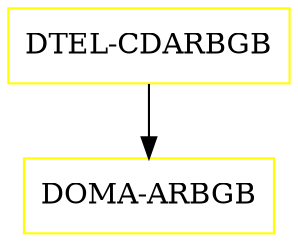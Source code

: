 digraph G {
  "DTEL-CDARBGB" [shape=box,color=yellow];
  "DOMA-ARBGB" [shape=box,color=yellow,URL="./DOMA_ARBGB.html"];
  "DTEL-CDARBGB" -> "DOMA-ARBGB";
}
